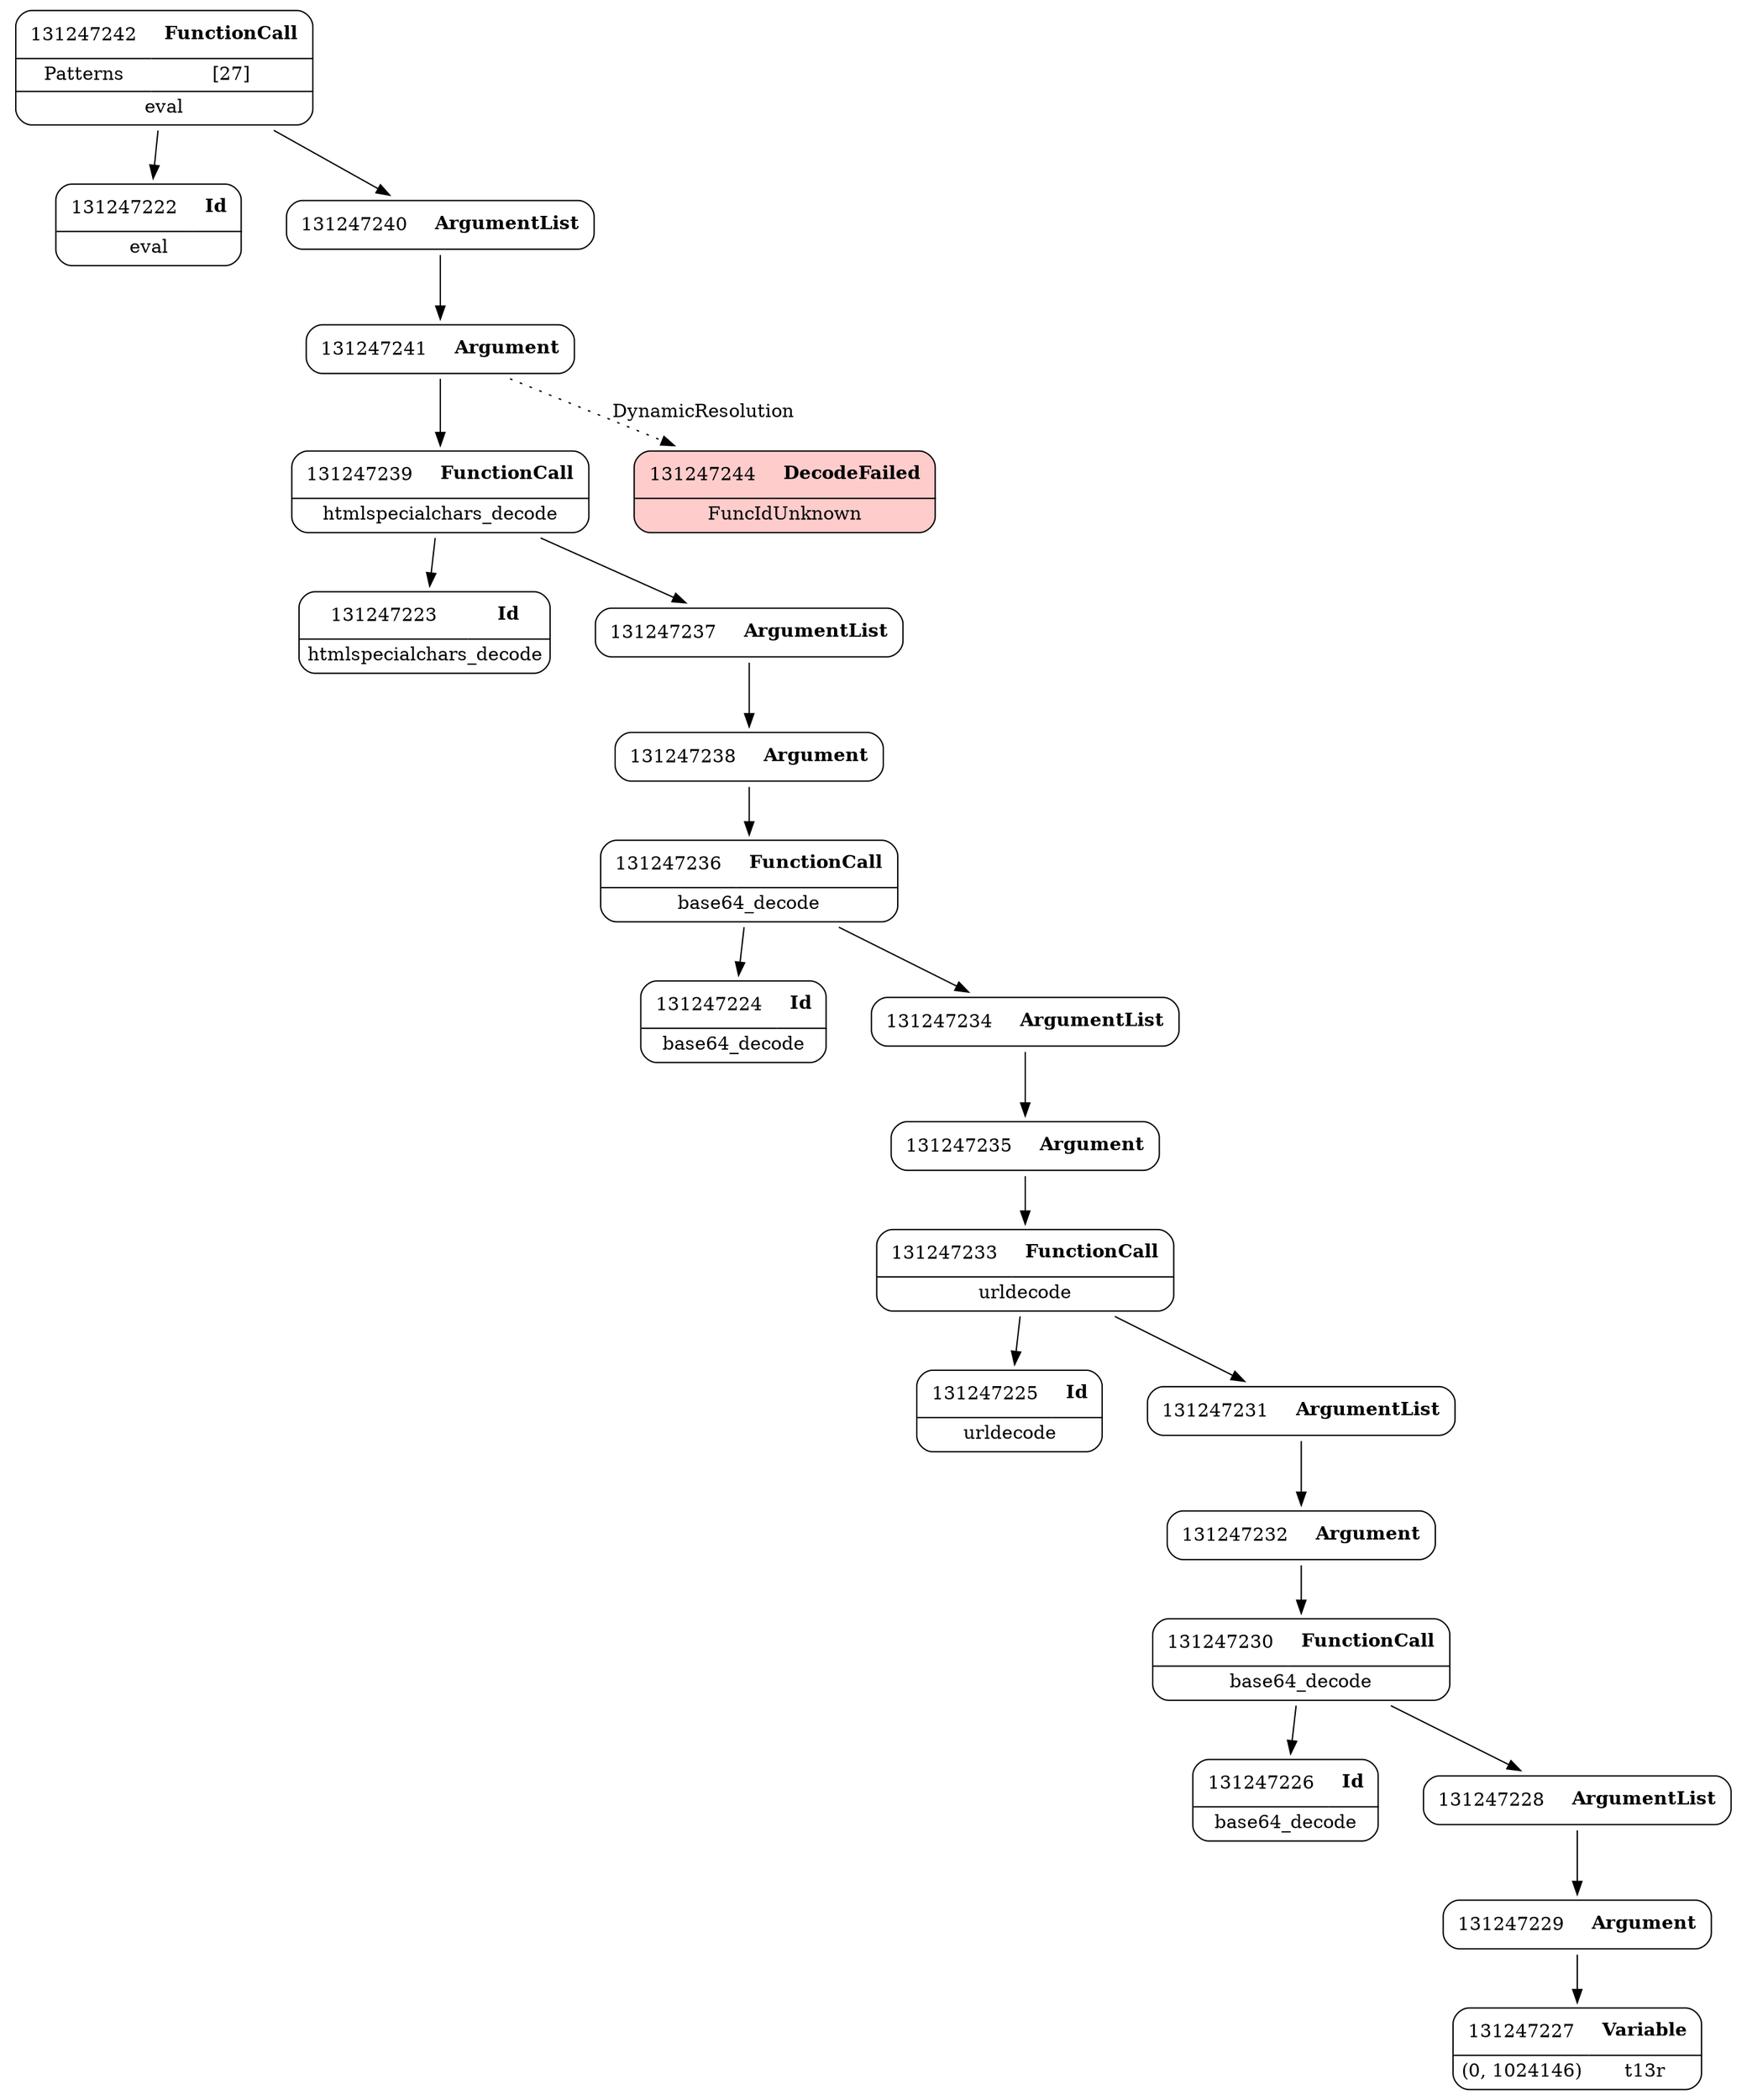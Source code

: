 digraph ast {
node [shape=none];
131247222 [label=<<TABLE border='1' cellspacing='0' cellpadding='10' style='rounded' ><TR><TD border='0'>131247222</TD><TD border='0'><B>Id</B></TD></TR><HR/><TR><TD border='0' cellpadding='5' colspan='2'>eval</TD></TR></TABLE>>];
131247223 [label=<<TABLE border='1' cellspacing='0' cellpadding='10' style='rounded' ><TR><TD border='0'>131247223</TD><TD border='0'><B>Id</B></TD></TR><HR/><TR><TD border='0' cellpadding='5' colspan='2'>htmlspecialchars_decode</TD></TR></TABLE>>];
131247226 [label=<<TABLE border='1' cellspacing='0' cellpadding='10' style='rounded' ><TR><TD border='0'>131247226</TD><TD border='0'><B>Id</B></TD></TR><HR/><TR><TD border='0' cellpadding='5' colspan='2'>base64_decode</TD></TR></TABLE>>];
131247227 [label=<<TABLE border='1' cellspacing='0' cellpadding='10' style='rounded' ><TR><TD border='0'>131247227</TD><TD border='0'><B>Variable</B></TD></TR><HR/><TR><TD border='0' cellpadding='5'>(0, 1024146)</TD><TD border='0' cellpadding='5'>t13r</TD></TR></TABLE>>];
131247224 [label=<<TABLE border='1' cellspacing='0' cellpadding='10' style='rounded' ><TR><TD border='0'>131247224</TD><TD border='0'><B>Id</B></TD></TR><HR/><TR><TD border='0' cellpadding='5' colspan='2'>base64_decode</TD></TR></TABLE>>];
131247225 [label=<<TABLE border='1' cellspacing='0' cellpadding='10' style='rounded' ><TR><TD border='0'>131247225</TD><TD border='0'><B>Id</B></TD></TR><HR/><TR><TD border='0' cellpadding='5' colspan='2'>urldecode</TD></TR></TABLE>>];
131247230 [label=<<TABLE border='1' cellspacing='0' cellpadding='10' style='rounded' ><TR><TD border='0'>131247230</TD><TD border='0'><B>FunctionCall</B></TD></TR><HR/><TR><TD border='0' cellpadding='5' colspan='2'>base64_decode</TD></TR></TABLE>>];
131247230 -> 131247226 [weight=2];
131247230 -> 131247228 [weight=2];
131247231 [label=<<TABLE border='1' cellspacing='0' cellpadding='10' style='rounded' ><TR><TD border='0'>131247231</TD><TD border='0'><B>ArgumentList</B></TD></TR></TABLE>>];
131247231 -> 131247232 [weight=2];
131247228 [label=<<TABLE border='1' cellspacing='0' cellpadding='10' style='rounded' ><TR><TD border='0'>131247228</TD><TD border='0'><B>ArgumentList</B></TD></TR></TABLE>>];
131247228 -> 131247229 [weight=2];
131247229 [label=<<TABLE border='1' cellspacing='0' cellpadding='10' style='rounded' ><TR><TD border='0'>131247229</TD><TD border='0'><B>Argument</B></TD></TR></TABLE>>];
131247229 -> 131247227 [weight=2];
131247234 [label=<<TABLE border='1' cellspacing='0' cellpadding='10' style='rounded' ><TR><TD border='0'>131247234</TD><TD border='0'><B>ArgumentList</B></TD></TR></TABLE>>];
131247234 -> 131247235 [weight=2];
131247235 [label=<<TABLE border='1' cellspacing='0' cellpadding='10' style='rounded' ><TR><TD border='0'>131247235</TD><TD border='0'><B>Argument</B></TD></TR></TABLE>>];
131247235 -> 131247233 [weight=2];
131247232 [label=<<TABLE border='1' cellspacing='0' cellpadding='10' style='rounded' ><TR><TD border='0'>131247232</TD><TD border='0'><B>Argument</B></TD></TR></TABLE>>];
131247232 -> 131247230 [weight=2];
131247233 [label=<<TABLE border='1' cellspacing='0' cellpadding='10' style='rounded' ><TR><TD border='0'>131247233</TD><TD border='0'><B>FunctionCall</B></TD></TR><HR/><TR><TD border='0' cellpadding='5' colspan='2'>urldecode</TD></TR></TABLE>>];
131247233 -> 131247225 [weight=2];
131247233 -> 131247231 [weight=2];
131247238 [label=<<TABLE border='1' cellspacing='0' cellpadding='10' style='rounded' ><TR><TD border='0'>131247238</TD><TD border='0'><B>Argument</B></TD></TR></TABLE>>];
131247238 -> 131247236 [weight=2];
131247239 [label=<<TABLE border='1' cellspacing='0' cellpadding='10' style='rounded' ><TR><TD border='0'>131247239</TD><TD border='0'><B>FunctionCall</B></TD></TR><HR/><TR><TD border='0' cellpadding='5' colspan='2'>htmlspecialchars_decode</TD></TR></TABLE>>];
131247239 -> 131247223 [weight=2];
131247239 -> 131247237 [weight=2];
131247236 [label=<<TABLE border='1' cellspacing='0' cellpadding='10' style='rounded' ><TR><TD border='0'>131247236</TD><TD border='0'><B>FunctionCall</B></TD></TR><HR/><TR><TD border='0' cellpadding='5' colspan='2'>base64_decode</TD></TR></TABLE>>];
131247236 -> 131247224 [weight=2];
131247236 -> 131247234 [weight=2];
131247237 [label=<<TABLE border='1' cellspacing='0' cellpadding='10' style='rounded' ><TR><TD border='0'>131247237</TD><TD border='0'><B>ArgumentList</B></TD></TR></TABLE>>];
131247237 -> 131247238 [weight=2];
131247242 [label=<<TABLE border='1' cellspacing='0' cellpadding='10' style='rounded' ><TR><TD border='0'>131247242</TD><TD border='0'><B>FunctionCall</B></TD></TR><HR/><TR><TD border='0' cellpadding='5'>Patterns</TD><TD border='0' cellpadding='5'>[27]</TD></TR><HR/><TR><TD border='0' cellpadding='5' colspan='2'>eval</TD></TR></TABLE>>];
131247242 -> 131247222 [weight=2];
131247242 -> 131247240 [weight=2];
131247240 [label=<<TABLE border='1' cellspacing='0' cellpadding='10' style='rounded' ><TR><TD border='0'>131247240</TD><TD border='0'><B>ArgumentList</B></TD></TR></TABLE>>];
131247240 -> 131247241 [weight=2];
131247241 [label=<<TABLE border='1' cellspacing='0' cellpadding='10' style='rounded' ><TR><TD border='0'>131247241</TD><TD border='0'><B>Argument</B></TD></TR></TABLE>>];
131247241 -> 131247239 [weight=2];
131247241 -> 131247244 [style=dotted,label=DynamicResolution];
131247244 [label=<<TABLE border='1' cellspacing='0' cellpadding='10' style='rounded' bgcolor='#FFCCCC' ><TR><TD border='0'>131247244</TD><TD border='0'><B>DecodeFailed</B></TD></TR><HR/><TR><TD border='0' cellpadding='5' colspan='2'>FuncIdUnknown</TD></TR></TABLE>>];
}
